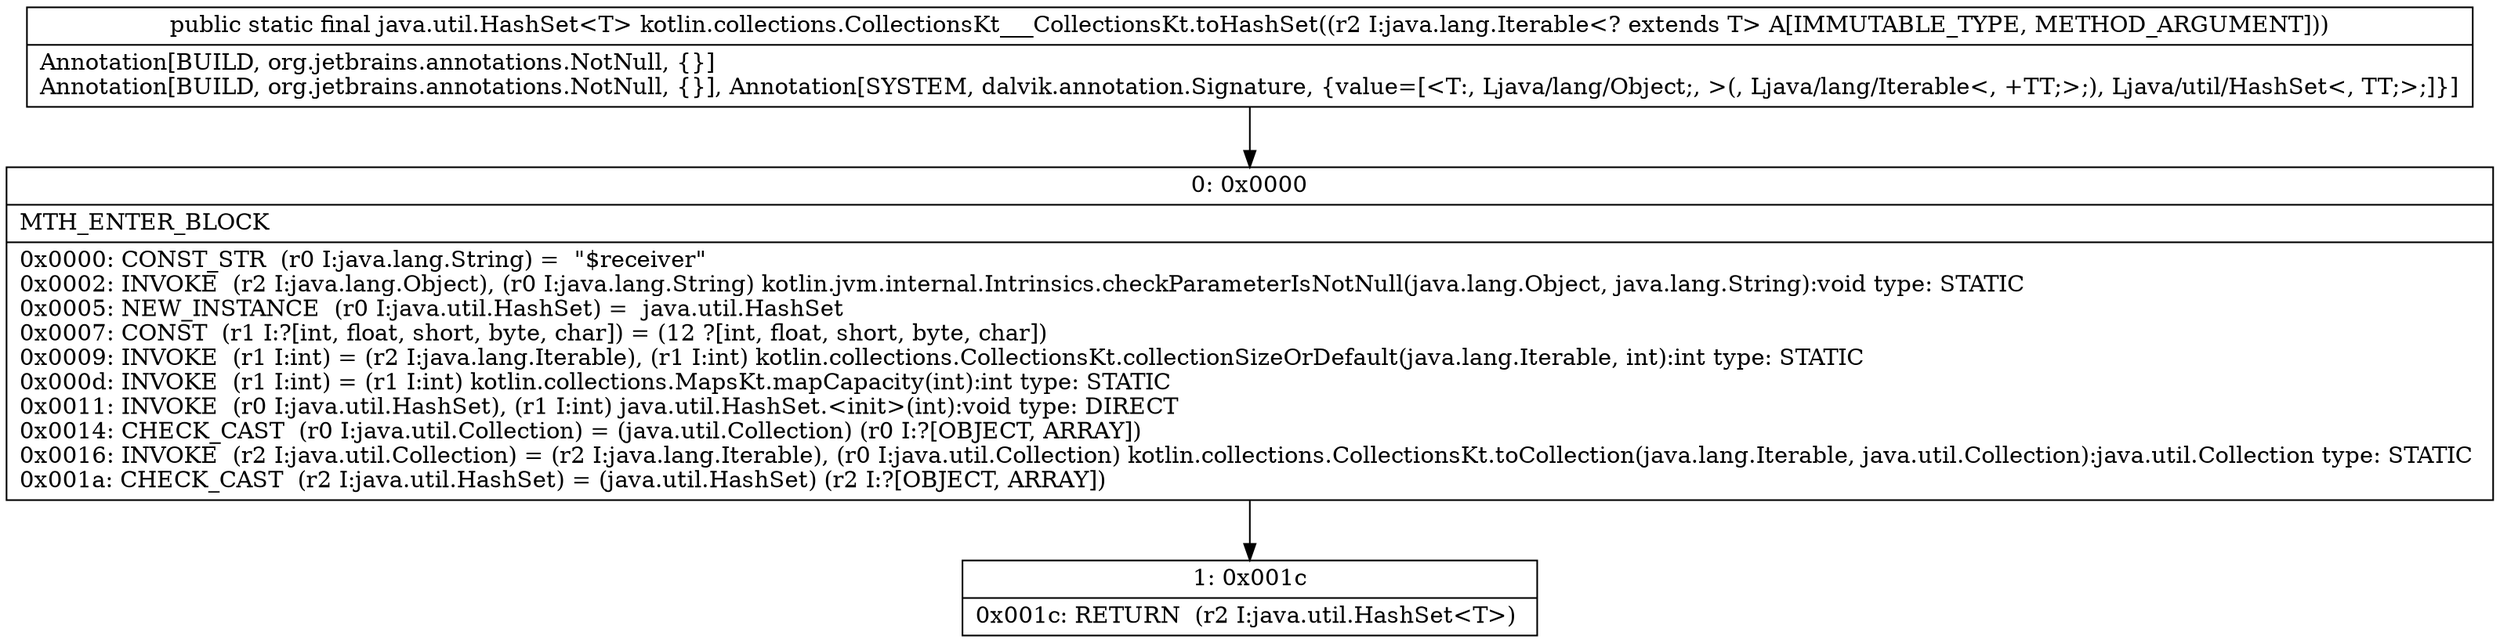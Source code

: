 digraph "CFG forkotlin.collections.CollectionsKt___CollectionsKt.toHashSet(Ljava\/lang\/Iterable;)Ljava\/util\/HashSet;" {
Node_0 [shape=record,label="{0\:\ 0x0000|MTH_ENTER_BLOCK\l|0x0000: CONST_STR  (r0 I:java.lang.String) =  \"$receiver\" \l0x0002: INVOKE  (r2 I:java.lang.Object), (r0 I:java.lang.String) kotlin.jvm.internal.Intrinsics.checkParameterIsNotNull(java.lang.Object, java.lang.String):void type: STATIC \l0x0005: NEW_INSTANCE  (r0 I:java.util.HashSet) =  java.util.HashSet \l0x0007: CONST  (r1 I:?[int, float, short, byte, char]) = (12 ?[int, float, short, byte, char]) \l0x0009: INVOKE  (r1 I:int) = (r2 I:java.lang.Iterable), (r1 I:int) kotlin.collections.CollectionsKt.collectionSizeOrDefault(java.lang.Iterable, int):int type: STATIC \l0x000d: INVOKE  (r1 I:int) = (r1 I:int) kotlin.collections.MapsKt.mapCapacity(int):int type: STATIC \l0x0011: INVOKE  (r0 I:java.util.HashSet), (r1 I:int) java.util.HashSet.\<init\>(int):void type: DIRECT \l0x0014: CHECK_CAST  (r0 I:java.util.Collection) = (java.util.Collection) (r0 I:?[OBJECT, ARRAY]) \l0x0016: INVOKE  (r2 I:java.util.Collection) = (r2 I:java.lang.Iterable), (r0 I:java.util.Collection) kotlin.collections.CollectionsKt.toCollection(java.lang.Iterable, java.util.Collection):java.util.Collection type: STATIC \l0x001a: CHECK_CAST  (r2 I:java.util.HashSet) = (java.util.HashSet) (r2 I:?[OBJECT, ARRAY]) \l}"];
Node_1 [shape=record,label="{1\:\ 0x001c|0x001c: RETURN  (r2 I:java.util.HashSet\<T\>) \l}"];
MethodNode[shape=record,label="{public static final java.util.HashSet\<T\> kotlin.collections.CollectionsKt___CollectionsKt.toHashSet((r2 I:java.lang.Iterable\<? extends T\> A[IMMUTABLE_TYPE, METHOD_ARGUMENT]))  | Annotation[BUILD, org.jetbrains.annotations.NotNull, \{\}]\lAnnotation[BUILD, org.jetbrains.annotations.NotNull, \{\}], Annotation[SYSTEM, dalvik.annotation.Signature, \{value=[\<T:, Ljava\/lang\/Object;, \>(, Ljava\/lang\/Iterable\<, +TT;\>;), Ljava\/util\/HashSet\<, TT;\>;]\}]\l}"];
MethodNode -> Node_0;
Node_0 -> Node_1;
}

